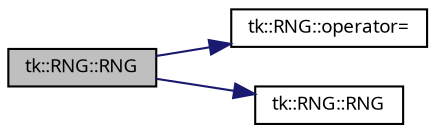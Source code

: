 digraph "tk::RNG::RNG"
{
 // INTERACTIVE_SVG=YES
  bgcolor="transparent";
  edge [fontname="sans-serif",fontsize="9",labelfontname="sans-serif",labelfontsize="9"];
  node [fontname="sans-serif",fontsize="9",shape=record];
  rankdir="LR";
  Node1 [label="tk::RNG::RNG",height=0.2,width=0.4,color="black", fillcolor="grey75", style="filled", fontcolor="black"];
  Node1 -> Node2 [color="midnightblue",fontsize="9",style="solid",fontname="sans-serif"];
  Node2 [label="tk::RNG::operator=",height=0.2,width=0.4,color="black",URL="$classtk_1_1_r_n_g.html#a765f255231d134ac6e468294641da43f",tooltip="Copy assignment. "];
  Node1 -> Node3 [color="midnightblue",fontsize="9",style="solid",fontname="sans-serif"];
  Node3 [label="tk::RNG::RNG",height=0.2,width=0.4,color="black",URL="$classtk_1_1_r_n_g.html#ac41913a146d0f8f63d94a784ac3fcd2b",tooltip="Constructor taking an object modeling Concept. "];
}
